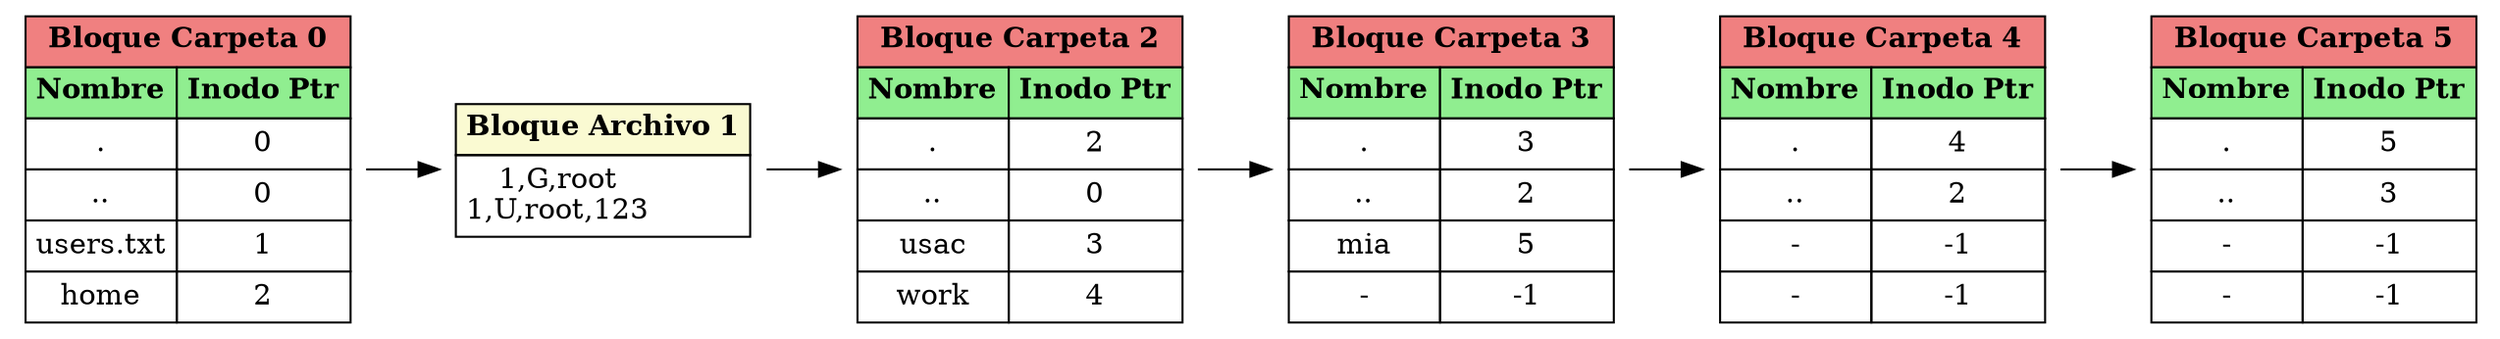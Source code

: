 digraph G {
        rankdir=LR;
        node [shape=plaintext];
    
	block0 [label=<<table border="0" cellborder="1" cellspacing="0" cellpadding="4"><tr><td colspan="2" bgcolor="lightcoral"><b>Bloque Carpeta 0</b></td></tr><tr><td bgcolor="lightgreen"><b>Nombre</b></td><td bgcolor="lightgreen"><b>Inodo Ptr</b></td></tr><tr><td>.</td><td>0</td></tr><tr><td>..</td><td>0</td></tr><tr><td>users.txt</td><td>1</td></tr><tr><td>home</td><td>2</td></tr></table>>];
	block0 -> block1;
	block1 [label=<<table border="0" cellborder="1" cellspacing="0" cellpadding="4">
                            <tr><td bgcolor="lightgoldenrodyellow"><b>Bloque Archivo 1</b></td></tr>
                            <tr><td align="left">1,G,root<BR/>1,U,root,123<BR/></td></tr>
                        </table>>];
	block1 -> block2;
	block2 [label=<<table border="0" cellborder="1" cellspacing="0" cellpadding="4"><tr><td colspan="2" bgcolor="lightcoral"><b>Bloque Carpeta 2</b></td></tr><tr><td bgcolor="lightgreen"><b>Nombre</b></td><td bgcolor="lightgreen"><b>Inodo Ptr</b></td></tr><tr><td>.</td><td>2</td></tr><tr><td>..</td><td>0</td></tr><tr><td>usac</td><td>3</td></tr><tr><td>work</td><td>4</td></tr></table>>];
	block2 -> block3;
	block3 [label=<<table border="0" cellborder="1" cellspacing="0" cellpadding="4"><tr><td colspan="2" bgcolor="lightcoral"><b>Bloque Carpeta 3</b></td></tr><tr><td bgcolor="lightgreen"><b>Nombre</b></td><td bgcolor="lightgreen"><b>Inodo Ptr</b></td></tr><tr><td>.</td><td>3</td></tr><tr><td>..</td><td>2</td></tr><tr><td>mia</td><td>5</td></tr><tr><td>-</td><td>-1</td></tr></table>>];
	block3 -> block4;
	block4 [label=<<table border="0" cellborder="1" cellspacing="0" cellpadding="4"><tr><td colspan="2" bgcolor="lightcoral"><b>Bloque Carpeta 4</b></td></tr><tr><td bgcolor="lightgreen"><b>Nombre</b></td><td bgcolor="lightgreen"><b>Inodo Ptr</b></td></tr><tr><td>.</td><td>4</td></tr><tr><td>..</td><td>2</td></tr><tr><td>-</td><td>-1</td></tr><tr><td>-</td><td>-1</td></tr></table>>];
	block4 -> block5;
	block5 [label=<<table border="0" cellborder="1" cellspacing="0" cellpadding="4"><tr><td colspan="2" bgcolor="lightcoral"><b>Bloque Carpeta 5</b></td></tr><tr><td bgcolor="lightgreen"><b>Nombre</b></td><td bgcolor="lightgreen"><b>Inodo Ptr</b></td></tr><tr><td>.</td><td>5</td></tr><tr><td>..</td><td>3</td></tr><tr><td>-</td><td>-1</td></tr><tr><td>-</td><td>-1</td></tr></table>>];
}